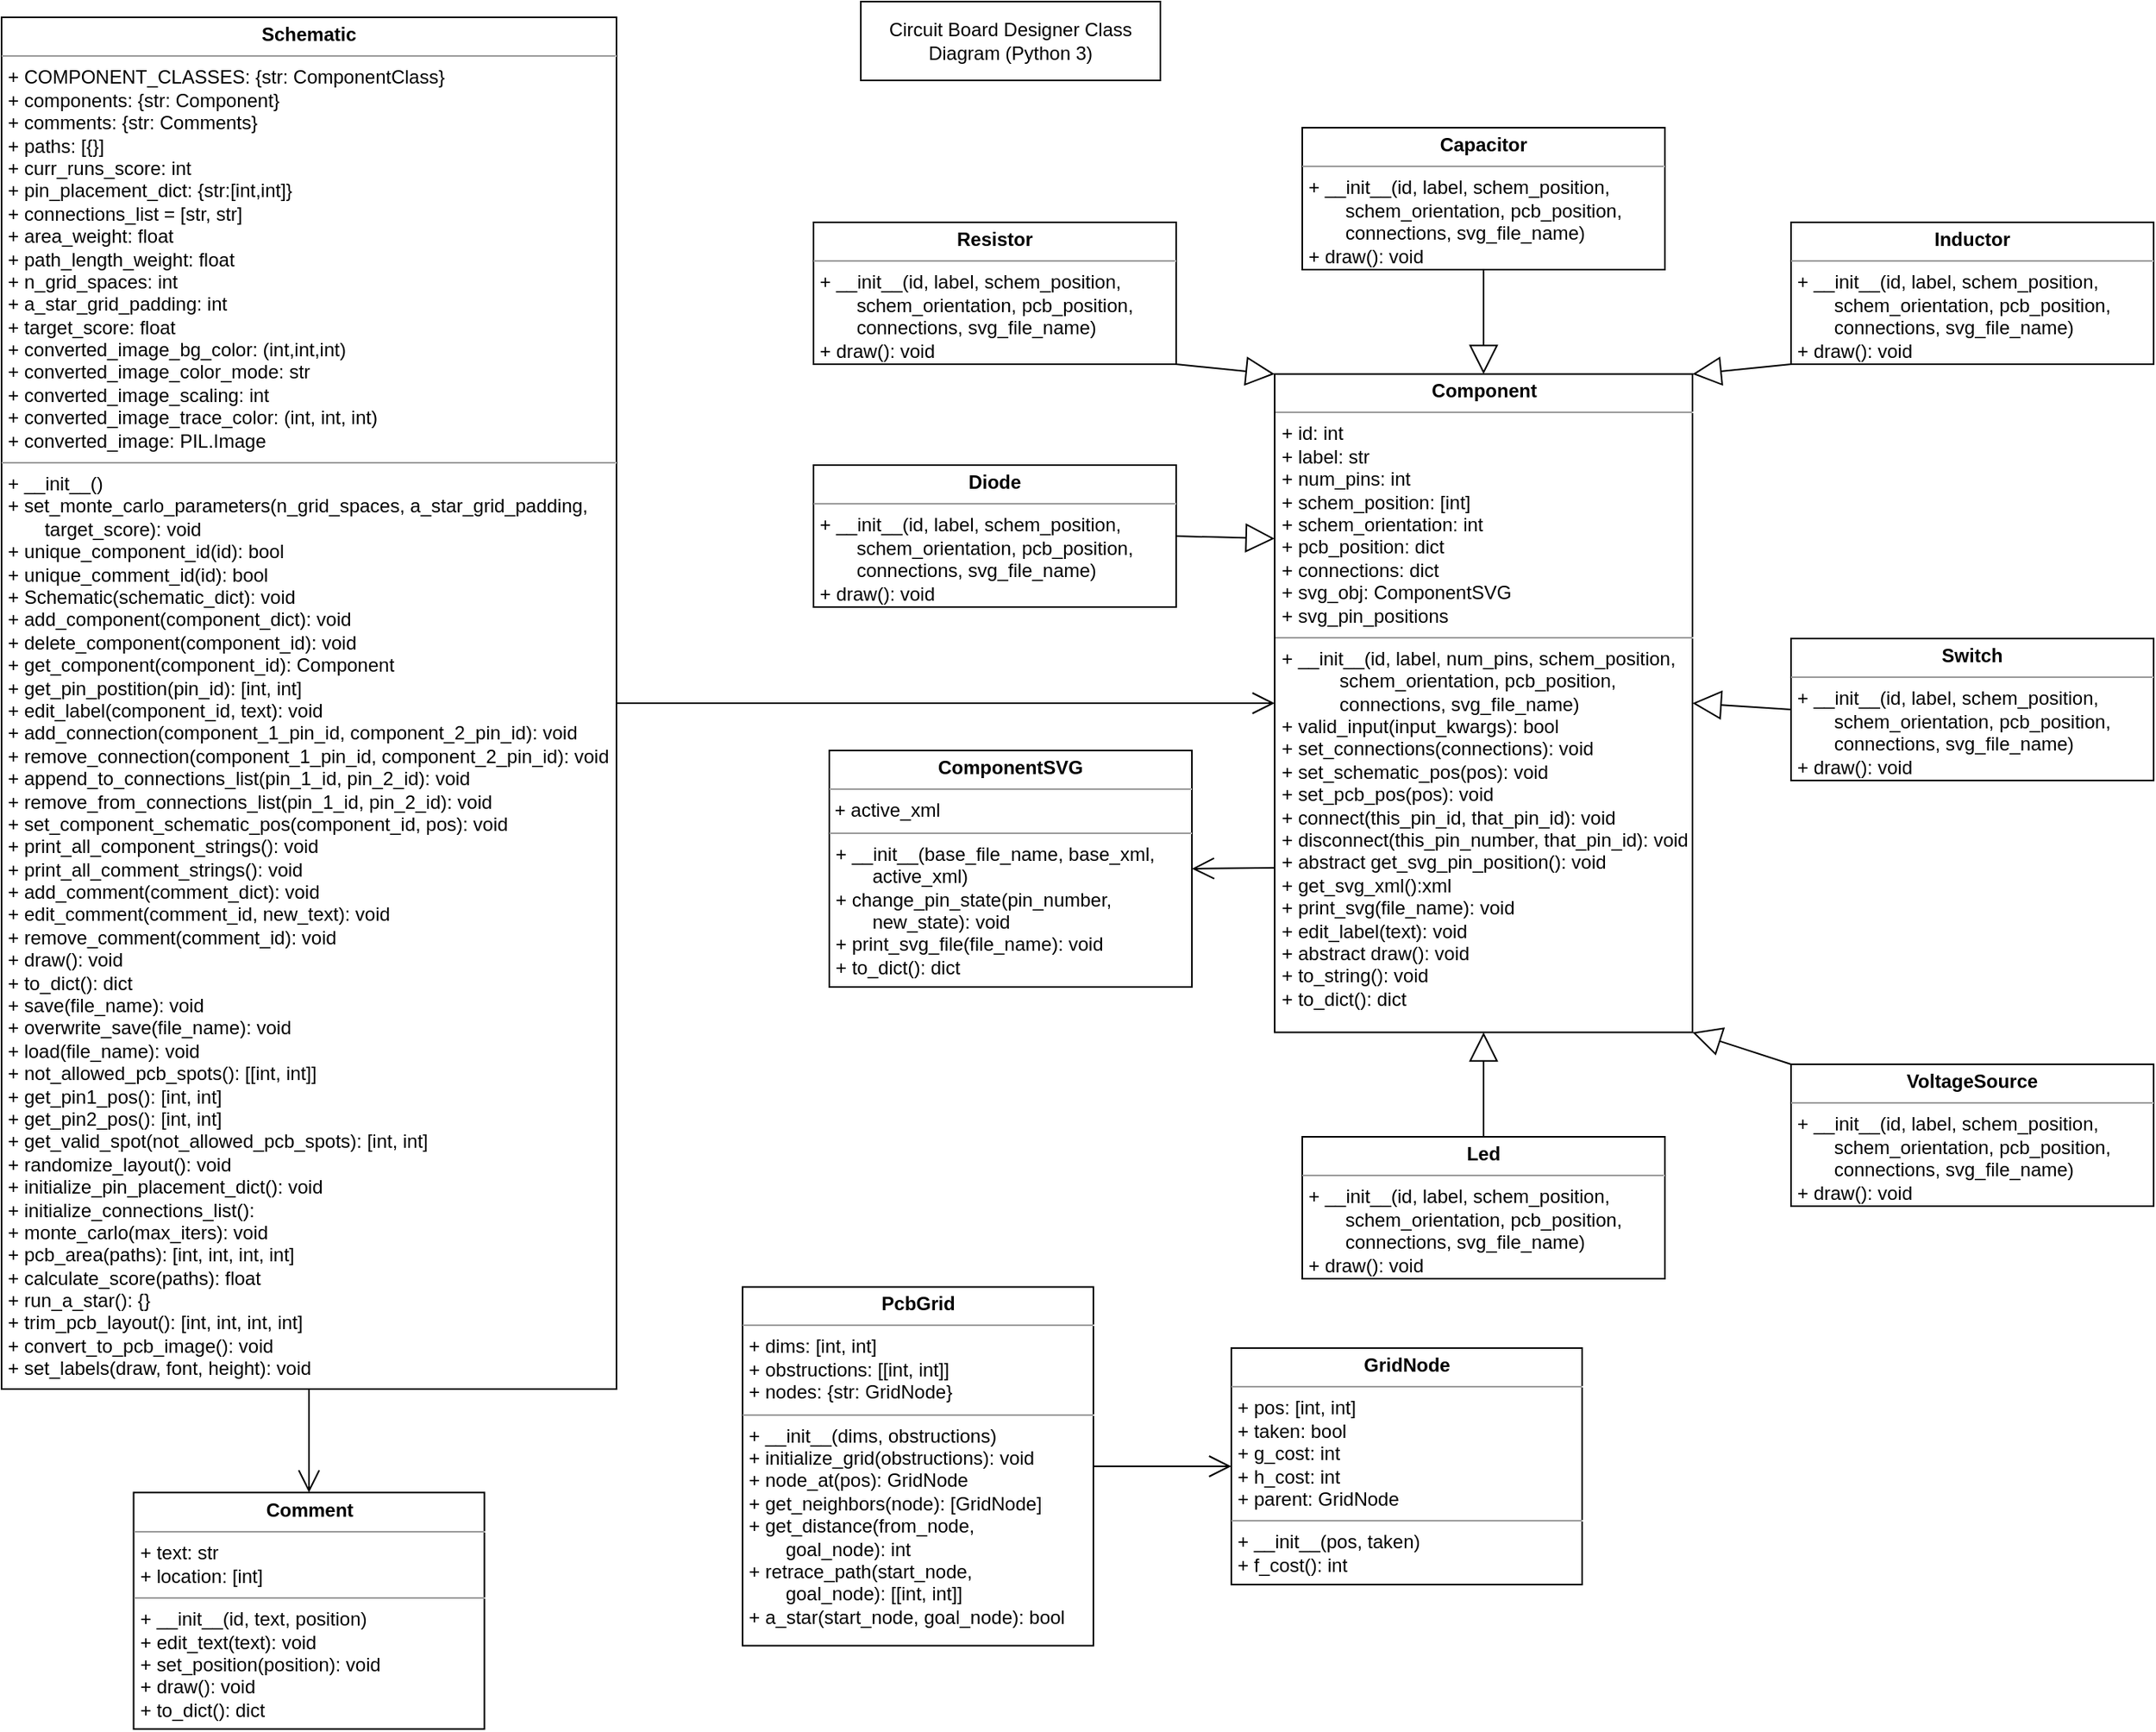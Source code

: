 <mxfile version="14.6.0" type="github">
  <diagram id="xsWnLA2NbZK4KlJk-8-H" name="Page-1">
    <mxGraphModel dx="223" dy="1485" grid="1" gridSize="10" guides="1" tooltips="1" connect="1" arrows="1" fold="1" page="0" pageScale="1" pageWidth="850" pageHeight="1100" background="none" math="0" shadow="0">
      <root>
        <mxCell id="0" />
        <mxCell id="1" parent="0" />
        <mxCell id="S9mcAk_hW2MHrrXe7dgP-1" value="&lt;p style=&quot;margin: 0px ; margin-top: 4px ; text-align: center&quot;&gt;&lt;b&gt;Schematic&lt;/b&gt;&lt;/p&gt;&lt;hr size=&quot;1&quot;&gt;&lt;p style=&quot;margin: 0px ; margin-left: 4px&quot;&gt;+ COMPONENT_CLASSES: {str: ComponentClass}&lt;br&gt;&lt;/p&gt;&lt;p style=&quot;margin: 0px ; margin-left: 4px&quot;&gt;+ components: {str: Component}&lt;br&gt;&lt;/p&gt;&lt;p style=&quot;margin: 0px ; margin-left: 4px&quot;&gt;+ comments: {str: Comments}&lt;br&gt;&lt;/p&gt;&lt;p style=&quot;margin: 0px ; margin-left: 4px&quot;&gt;+ paths: [{}]&lt;br&gt;&lt;/p&gt;&lt;p style=&quot;margin: 0px ; margin-left: 4px&quot;&gt;+ curr_runs_score: int&lt;br&gt;&lt;/p&gt;&lt;p style=&quot;margin: 0px ; margin-left: 4px&quot;&gt;+ pin_placement_dict: {str:[int,int]}&lt;/p&gt;&lt;p style=&quot;margin: 0px ; margin-left: 4px&quot;&gt;+ connections_list = [str, str]&lt;/p&gt;&lt;p style=&quot;margin: 0px ; margin-left: 4px&quot;&gt;+ area_weight: float&lt;/p&gt;&lt;p style=&quot;margin: 0px ; margin-left: 4px&quot;&gt;+ path_length_weight: float&lt;/p&gt;&lt;p style=&quot;margin: 0px ; margin-left: 4px&quot;&gt;+ n_grid_spaces: int&lt;/p&gt;&lt;p style=&quot;margin: 0px ; margin-left: 4px&quot;&gt;+ a_star_grid_padding: int&lt;br&gt;&lt;/p&gt;&lt;p style=&quot;margin: 0px ; margin-left: 4px&quot;&gt;+ target_score: float&lt;/p&gt;&lt;p style=&quot;margin: 0px ; margin-left: 4px&quot;&gt;+ converted_image_bg_color: (int,int,int)&lt;/p&gt;&lt;p style=&quot;margin: 0px ; margin-left: 4px&quot;&gt;+ converted_image_color_mode: str&lt;br&gt;&lt;/p&gt;&lt;p style=&quot;margin: 0px ; margin-left: 4px&quot;&gt;+ converted_image_scaling: int&lt;br&gt;&lt;/p&gt;&lt;p style=&quot;margin: 0px ; margin-left: 4px&quot;&gt;+ converted_image_trace_color: (int, int, int)&lt;/p&gt;&lt;p style=&quot;margin: 0px ; margin-left: 4px&quot;&gt;+ converted_image: PIL.Image&lt;br&gt;&lt;/p&gt;&lt;hr size=&quot;1&quot;&gt;&lt;p style=&quot;margin: 0px ; margin-left: 4px&quot;&gt;+ __init__()&lt;/p&gt;&lt;p style=&quot;margin: 0px ; margin-left: 4px&quot;&gt;+ set_monte_carlo_parameters(n_grid_spaces, a_star_grid_padding,&lt;/p&gt;&lt;p style=&quot;margin: 0px ; margin-left: 4px&quot;&gt;&amp;nbsp;&amp;nbsp;&amp;nbsp;&amp;nbsp;&amp;nbsp;&amp;nbsp; target_score): void&lt;/p&gt;&lt;p style=&quot;margin: 0px ; margin-left: 4px&quot;&gt;+ unique_component_id(id): bool&lt;/p&gt;&lt;p style=&quot;margin: 0px ; margin-left: 4px&quot;&gt;+ unique_comment_id(id): bool&lt;/p&gt;&lt;p style=&quot;margin: 0px ; margin-left: 4px&quot;&gt;+ Schematic(schematic_dict): void&lt;/p&gt;&lt;p style=&quot;margin: 0px ; margin-left: 4px&quot;&gt;+ add_component(component_dict): void&lt;/p&gt;&lt;p style=&quot;margin: 0px ; margin-left: 4px&quot;&gt;+ delete_component(component_id): void&lt;/p&gt;&lt;p style=&quot;margin: 0px ; margin-left: 4px&quot;&gt;+ get_component(component_id): Component&lt;br&gt;&lt;/p&gt;&lt;p style=&quot;margin: 0px ; margin-left: 4px&quot;&gt;+ get_pin_postition(pin_id): [int, int]&lt;br&gt;&lt;/p&gt;&lt;p style=&quot;margin: 0px ; margin-left: 4px&quot;&gt;+ edit_label(component_id, text): void&lt;/p&gt;&lt;p style=&quot;margin: 0px ; margin-left: 4px&quot;&gt;+ add_connection(component_1_pin_id, component_2_pin_id): void&lt;/p&gt;&lt;p style=&quot;margin: 0px ; margin-left: 4px&quot;&gt;+ remove_connection(component_1_pin_id, component_2_pin_id): void&lt;/p&gt;&lt;p style=&quot;margin: 0px ; margin-left: 4px&quot;&gt;+ append_to_connections_list(pin_1_id, pin_2_id): void&lt;/p&gt;&lt;p style=&quot;margin: 0px ; margin-left: 4px&quot;&gt;+ remove_from_connections_list(pin_1_id, pin_2_id): void&lt;/p&gt;&lt;p style=&quot;margin: 0px ; margin-left: 4px&quot;&gt;+ set_component_schematic_pos(component_id, pos): void&lt;/p&gt;&lt;p style=&quot;margin: 0px ; margin-left: 4px&quot;&gt;+ print_all_component_strings(): void&lt;/p&gt;&lt;p style=&quot;margin: 0px ; margin-left: 4px&quot;&gt;+ print_all_comment_strings(): void&lt;/p&gt;&lt;p style=&quot;margin: 0px ; margin-left: 4px&quot;&gt;+ add_comment(comment_dict): void&lt;/p&gt;&lt;p style=&quot;margin: 0px ; margin-left: 4px&quot;&gt;+ edit_comment(comment_id, new_text): void&lt;br&gt;&lt;/p&gt;&lt;p style=&quot;margin: 0px ; margin-left: 4px&quot;&gt;+ remove_comment(comment_id): void&lt;/p&gt;&lt;p style=&quot;margin: 0px ; margin-left: 4px&quot;&gt;+ draw(): void&lt;/p&gt;&lt;p style=&quot;margin: 0px ; margin-left: 4px&quot;&gt;+ to_dict(): dict&lt;br&gt;&lt;/p&gt;&lt;p style=&quot;margin: 0px ; margin-left: 4px&quot;&gt;+ save(file_name): void&lt;/p&gt;&lt;p style=&quot;margin: 0px ; margin-left: 4px&quot;&gt;+ overwrite_save(file_name): void&lt;/p&gt;&lt;p style=&quot;margin: 0px ; margin-left: 4px&quot;&gt;+ load(file_name): void&lt;/p&gt;&lt;p style=&quot;margin: 0px ; margin-left: 4px&quot;&gt;+ not_allowed_pcb_spots(): [[int, int]]&lt;/p&gt;&lt;p style=&quot;margin: 0px ; margin-left: 4px&quot;&gt;+ get_pin1_pos(): [int, int]&lt;/p&gt;&lt;p style=&quot;margin: 0px ; margin-left: 4px&quot;&gt;+ get_pin2_pos(): [int, int]&lt;/p&gt;&lt;p style=&quot;margin: 0px ; margin-left: 4px&quot;&gt;+ get_valid_spot(not_allowed_pcb_spots): [int, int]&lt;br&gt;&lt;/p&gt;&lt;p style=&quot;margin: 0px ; margin-left: 4px&quot;&gt;+ randomize_layout(): void&lt;/p&gt;&lt;p style=&quot;margin: 0px ; margin-left: 4px&quot;&gt;+ initialize_pin_placement_dict(): void&lt;/p&gt;&lt;p style=&quot;margin: 0px ; margin-left: 4px&quot;&gt;+ initialize_connections_list():&lt;br&gt;&lt;/p&gt;&lt;p style=&quot;margin: 0px ; margin-left: 4px&quot;&gt;+ monte_carlo(max_iters): void&lt;/p&gt;&lt;p style=&quot;margin: 0px ; margin-left: 4px&quot;&gt;+ pcb_area(paths): [int, int, int, int]&lt;/p&gt;&lt;p style=&quot;margin: 0px ; margin-left: 4px&quot;&gt;+ calculate_score(paths): float&lt;/p&gt;&lt;p style=&quot;margin: 0px ; margin-left: 4px&quot;&gt;+ run_a_star(): {}&lt;/p&gt;&lt;p style=&quot;margin: 0px ; margin-left: 4px&quot;&gt;+ trim_pcb_layout(): [int, int, int, int]&lt;/p&gt;&lt;p style=&quot;margin: 0px ; margin-left: 4px&quot;&gt;+ convert_to_pcb_image(): void&lt;/p&gt;&lt;p style=&quot;margin: 0px ; margin-left: 4px&quot;&gt;+ set_labels(draw, font, height): void&lt;br&gt;&lt;/p&gt;&lt;p style=&quot;margin: 0px ; margin-left: 4px&quot;&gt;&lt;br&gt;&lt;/p&gt;" style="verticalAlign=top;align=left;overflow=fill;fontSize=12;fontFamily=Helvetica;html=1;" parent="1" vertex="1">
          <mxGeometry x="2210" y="-24" width="390" height="870" as="geometry" />
        </mxCell>
        <mxCell id="S9mcAk_hW2MHrrXe7dgP-2" value="&lt;p style=&quot;margin: 0px ; margin-top: 4px ; text-align: center&quot;&gt;&lt;b&gt;Component&lt;/b&gt;&lt;/p&gt;&lt;hr size=&quot;1&quot;&gt;&lt;p style=&quot;margin: 0px ; margin-left: 4px&quot;&gt;+ id: int&lt;/p&gt;&lt;p style=&quot;margin: 0px ; margin-left: 4px&quot;&gt;+ label: str&lt;/p&gt;&lt;p style=&quot;margin: 0px ; margin-left: 4px&quot;&gt;+ num_pins: int&lt;/p&gt;&lt;p style=&quot;margin: 0px ; margin-left: 4px&quot;&gt;+ schem_position: [int]&lt;/p&gt;&lt;p style=&quot;margin: 0px ; margin-left: 4px&quot;&gt;+ schem_orientation: int&lt;/p&gt;&lt;p style=&quot;margin: 0px ; margin-left: 4px&quot;&gt;+ pcb_position: dict&lt;br&gt;&lt;/p&gt;&lt;p style=&quot;margin: 0px ; margin-left: 4px&quot;&gt;+ connections: dict&lt;/p&gt;&lt;p style=&quot;margin: 0px ; margin-left: 4px&quot;&gt;+ svg_obj: ComponentSVG&lt;br&gt;&lt;/p&gt;&lt;p style=&quot;margin: 0px ; margin-left: 4px&quot;&gt;+ svg_pin_positions&lt;br&gt;&lt;/p&gt;&lt;hr size=&quot;1&quot;&gt;&lt;p style=&quot;margin: 0px ; margin-left: 4px&quot;&gt;+ __init__(id, label, num_pins, schem_position,&lt;/p&gt;&lt;p style=&quot;margin: 0px ; margin-left: 4px&quot;&gt;&amp;nbsp;&amp;nbsp;&amp;nbsp;&amp;nbsp;&amp;nbsp;&amp;nbsp;&amp;nbsp;&amp;nbsp;&amp;nbsp;&amp;nbsp; schem_orientation, pcb_position,&lt;/p&gt;&lt;p style=&quot;margin: 0px ; margin-left: 4px&quot;&gt;&amp;nbsp;&amp;nbsp;&amp;nbsp;&amp;nbsp;&amp;nbsp;&amp;nbsp;&amp;nbsp;&amp;nbsp;&amp;nbsp;&amp;nbsp; connections, svg_file_name)&lt;/p&gt;&lt;p style=&quot;margin: 0px ; margin-left: 4px&quot;&gt;+ valid_input(input_kwargs): bool&lt;/p&gt;&lt;p style=&quot;margin: 0px ; margin-left: 4px&quot;&gt;+ set_connections(connections): void&lt;/p&gt;&lt;p style=&quot;margin: 0px ; margin-left: 4px&quot;&gt;+ set_schematic_pos(pos): void&lt;/p&gt;&lt;p style=&quot;margin: 0px ; margin-left: 4px&quot;&gt;+ set_pcb_pos(pos): void&lt;br&gt;&lt;/p&gt;&lt;p style=&quot;margin: 0px ; margin-left: 4px&quot;&gt;+ connect(this_pin_id, that_pin_id): void&lt;/p&gt;&lt;p style=&quot;margin: 0px ; margin-left: 4px&quot;&gt;+ disconnect(this_pin_number, that_pin_id): void&lt;/p&gt;&lt;p style=&quot;margin: 0px ; margin-left: 4px&quot;&gt;+ abstract get_svg_pin_position(): void&lt;/p&gt;&lt;p style=&quot;margin: 0px ; margin-left: 4px&quot;&gt;+ get_svg_xml():xml&lt;/p&gt;&lt;p style=&quot;margin: 0px ; margin-left: 4px&quot;&gt;+ print_svg(file_name): void&lt;br&gt;&lt;/p&gt;&lt;p style=&quot;margin: 0px ; margin-left: 4px&quot;&gt;+ edit_label(text): void&lt;/p&gt;&lt;p style=&quot;margin: 0px ; margin-left: 4px&quot;&gt;+ abstract draw(): void&lt;/p&gt;&lt;p style=&quot;margin: 0px ; margin-left: 4px&quot;&gt;+ to_string(): void&lt;br&gt;&lt;/p&gt;&lt;p style=&quot;margin: 0px ; margin-left: 4px&quot;&gt;+ to_dict(): dict&lt;br&gt;&lt;/p&gt;" style="verticalAlign=top;align=left;overflow=fill;fontSize=12;fontFamily=Helvetica;html=1;" parent="1" vertex="1">
          <mxGeometry x="3017.5" y="202.25" width="265" height="417.5" as="geometry" />
        </mxCell>
        <mxCell id="S9mcAk_hW2MHrrXe7dgP-3" value="&lt;p style=&quot;margin: 0px ; margin-top: 4px ; text-align: center&quot;&gt;&lt;b&gt;Comment&lt;/b&gt;&lt;/p&gt;&lt;hr size=&quot;1&quot;&gt;&lt;p style=&quot;margin: 0px ; margin-left: 4px&quot;&gt;+ text: str&lt;/p&gt;&lt;p style=&quot;margin: 0px ; margin-left: 4px&quot;&gt;+ location: [int]&lt;/p&gt;&lt;hr size=&quot;1&quot;&gt;&lt;p style=&quot;margin: 0px ; margin-left: 4px&quot;&gt;+ __init__(id, text, position)&lt;br&gt;&lt;/p&gt;&lt;p style=&quot;margin: 0px ; margin-left: 4px&quot;&gt;+ edit_text(text): void&lt;/p&gt;&lt;p style=&quot;margin: 0px ; margin-left: 4px&quot;&gt;+ set_position(position): void&lt;/p&gt;&lt;p style=&quot;margin: 0px ; margin-left: 4px&quot;&gt;+ draw(): void&lt;/p&gt;&lt;p style=&quot;margin: 0px ; margin-left: 4px&quot;&gt;+ to_dict(): dict&lt;/p&gt;" style="verticalAlign=top;align=left;overflow=fill;fontSize=12;fontFamily=Helvetica;html=1;" parent="1" vertex="1">
          <mxGeometry x="2293.75" y="911.63" width="222.5" height="150" as="geometry" />
        </mxCell>
        <mxCell id="S9mcAk_hW2MHrrXe7dgP-14" style="edgeStyle=orthogonalEdgeStyle;rounded=0;orthogonalLoop=1;jettySize=auto;html=1;exitX=0.5;exitY=1;exitDx=0;exitDy=0;" parent="1" edge="1">
          <mxGeometry relative="1" as="geometry">
            <mxPoint x="2875" y="770.0" as="sourcePoint" />
            <mxPoint x="2875" y="770.0" as="targetPoint" />
          </mxGeometry>
        </mxCell>
        <mxCell id="S9mcAk_hW2MHrrXe7dgP-15" value="" style="endArrow=block;endSize=16;endFill=0;html=1;exitX=0.5;exitY=1;exitDx=0;exitDy=0;" parent="1" source="I2P0sZTxLfbZtq73Sx4J-11" target="S9mcAk_hW2MHrrXe7dgP-2" edge="1">
          <mxGeometry width="160" relative="1" as="geometry">
            <mxPoint x="3150" y="206" as="sourcePoint" />
            <mxPoint x="3500" y="296" as="targetPoint" />
          </mxGeometry>
        </mxCell>
        <mxCell id="S9mcAk_hW2MHrrXe7dgP-16" value="" style="endArrow=block;endSize=16;endFill=0;html=1;exitX=0;exitY=1;exitDx=0;exitDy=0;entryX=1;entryY=0;entryDx=0;entryDy=0;" parent="1" source="I2P0sZTxLfbZtq73Sx4J-10" target="S9mcAk_hW2MHrrXe7dgP-2" edge="1">
          <mxGeometry width="160" relative="1" as="geometry">
            <mxPoint x="3240" y="226" as="sourcePoint" />
            <mxPoint x="3400" y="226" as="targetPoint" />
          </mxGeometry>
        </mxCell>
        <mxCell id="S9mcAk_hW2MHrrXe7dgP-17" value="" style="endArrow=block;endSize=16;endFill=0;html=1;exitX=0;exitY=0.5;exitDx=0;exitDy=0;entryX=1;entryY=0.5;entryDx=0;entryDy=0;" parent="1" source="I2P0sZTxLfbZtq73Sx4J-9" target="S9mcAk_hW2MHrrXe7dgP-2" edge="1">
          <mxGeometry width="160" relative="1" as="geometry">
            <mxPoint x="3340" y="296" as="sourcePoint" />
            <mxPoint x="3500" y="296" as="targetPoint" />
          </mxGeometry>
        </mxCell>
        <mxCell id="S9mcAk_hW2MHrrXe7dgP-19" value="" style="endArrow=block;endSize=16;endFill=0;html=1;exitX=0;exitY=0;exitDx=0;exitDy=0;entryX=1;entryY=1;entryDx=0;entryDy=0;" parent="1" source="I2P0sZTxLfbZtq73Sx4J-7" target="S9mcAk_hW2MHrrXe7dgP-2" edge="1">
          <mxGeometry width="160" relative="1" as="geometry">
            <mxPoint x="3390" y="586" as="sourcePoint" />
            <mxPoint x="3500" y="296" as="targetPoint" />
          </mxGeometry>
        </mxCell>
        <mxCell id="S9mcAk_hW2MHrrXe7dgP-20" value="" style="endArrow=block;endSize=16;endFill=0;html=1;exitX=0.5;exitY=0;exitDx=0;exitDy=0;entryX=0.5;entryY=1;entryDx=0;entryDy=0;" parent="1" source="I2P0sZTxLfbZtq73Sx4J-6" target="S9mcAk_hW2MHrrXe7dgP-2" edge="1">
          <mxGeometry width="160" relative="1" as="geometry">
            <mxPoint x="3150" y="586" as="sourcePoint" />
            <mxPoint x="3500" y="456" as="targetPoint" />
          </mxGeometry>
        </mxCell>
        <mxCell id="S9mcAk_hW2MHrrXe7dgP-21" value="" style="endArrow=block;endSize=16;endFill=0;html=1;entryX=0;entryY=0.25;entryDx=0;entryDy=0;exitX=1;exitY=0.5;exitDx=0;exitDy=0;" parent="1" source="I2P0sZTxLfbZtq73Sx4J-5" target="S9mcAk_hW2MHrrXe7dgP-2" edge="1">
          <mxGeometry width="160" relative="1" as="geometry">
            <mxPoint x="2910" y="586" as="sourcePoint" />
            <mxPoint x="3460" y="456" as="targetPoint" />
          </mxGeometry>
        </mxCell>
        <mxCell id="S9mcAk_hW2MHrrXe7dgP-24" value="" style="endArrow=block;endSize=16;endFill=0;html=1;exitX=1;exitY=1;exitDx=0;exitDy=0;entryX=0;entryY=0;entryDx=0;entryDy=0;" parent="1" source="I2P0sZTxLfbZtq73Sx4J-2" target="S9mcAk_hW2MHrrXe7dgP-2" edge="1">
          <mxGeometry width="160" relative="1" as="geometry">
            <mxPoint x="2965" y="236.0" as="sourcePoint" />
            <mxPoint x="3460" y="366" as="targetPoint" />
          </mxGeometry>
        </mxCell>
        <mxCell id="S9mcAk_hW2MHrrXe7dgP-25" value="" style="endArrow=open;endFill=1;endSize=12;html=1;exitX=0.5;exitY=1;exitDx=0;exitDy=0;" parent="1" source="S9mcAk_hW2MHrrXe7dgP-1" target="S9mcAk_hW2MHrrXe7dgP-3" edge="1">
          <mxGeometry width="160" relative="1" as="geometry">
            <mxPoint x="2600" y="263.5" as="sourcePoint" />
            <mxPoint x="2760" y="263.5" as="targetPoint" />
          </mxGeometry>
        </mxCell>
        <mxCell id="S9mcAk_hW2MHrrXe7dgP-26" value="" style="endArrow=open;endFill=1;endSize=12;html=1;exitX=1;exitY=0.5;exitDx=0;exitDy=0;entryX=0;entryY=0.5;entryDx=0;entryDy=0;" parent="1" source="S9mcAk_hW2MHrrXe7dgP-1" target="S9mcAk_hW2MHrrXe7dgP-2" edge="1">
          <mxGeometry width="160" relative="1" as="geometry">
            <mxPoint x="2895" y="366" as="sourcePoint" />
            <mxPoint x="2745" y="466" as="targetPoint" />
          </mxGeometry>
        </mxCell>
        <mxCell id="S9mcAk_hW2MHrrXe7dgP-27" value="Circuit Board Designer Class Diagram (Python 3)" style="rounded=0;whiteSpace=wrap;html=1;" parent="1" vertex="1">
          <mxGeometry x="2755" y="-34" width="190" height="50" as="geometry" />
        </mxCell>
        <mxCell id="I2P0sZTxLfbZtq73Sx4J-2" value="&lt;p style=&quot;margin: 0px ; margin-top: 4px ; text-align: center&quot;&gt;&lt;b&gt;Resistor&lt;/b&gt;&lt;/p&gt;&lt;hr size=&quot;1&quot;&gt;&lt;p style=&quot;margin: 0px ; margin-left: 4px&quot;&gt;+ __init__(id, label, schem_position,&lt;/p&gt;&lt;p style=&quot;margin: 0px ; margin-left: 4px&quot;&gt;&amp;nbsp;&amp;nbsp;&amp;nbsp;&amp;nbsp;&amp;nbsp;&amp;nbsp; schem_orientation, pcb_position,&lt;/p&gt;&lt;p style=&quot;margin: 0px ; margin-left: 4px&quot;&gt;&amp;nbsp;&amp;nbsp;&amp;nbsp;&amp;nbsp;&amp;nbsp;&amp;nbsp; connections, svg_file_name)&lt;br&gt;&lt;/p&gt;&lt;p style=&quot;margin: 0px ; margin-left: 4px&quot;&gt;+ draw(): void&lt;/p&gt;" style="verticalAlign=top;align=left;overflow=fill;fontSize=12;fontFamily=Helvetica;html=1;" parent="1" vertex="1">
          <mxGeometry x="2725" y="106" width="230" height="90" as="geometry" />
        </mxCell>
        <mxCell id="I2P0sZTxLfbZtq73Sx4J-5" value="&lt;p style=&quot;margin: 0px ; margin-top: 4px ; text-align: center&quot;&gt;&lt;b&gt;Diode&lt;/b&gt;&lt;/p&gt;&lt;hr size=&quot;1&quot;&gt;&lt;p style=&quot;margin: 0px ; margin-left: 4px&quot;&gt;+ __init__(id, label, schem_position,&lt;/p&gt;&lt;p style=&quot;margin: 0px ; margin-left: 4px&quot;&gt;&amp;nbsp;&amp;nbsp;&amp;nbsp;&amp;nbsp;&amp;nbsp;&amp;nbsp; schem_orientation, pcb_position,&lt;/p&gt;&lt;p style=&quot;margin: 0px ; margin-left: 4px&quot;&gt;&amp;nbsp;&amp;nbsp;&amp;nbsp;&amp;nbsp;&amp;nbsp;&amp;nbsp; connections, svg_file_name)&lt;br&gt;&lt;/p&gt;&lt;p style=&quot;margin: 0px ; margin-left: 4px&quot;&gt;+ draw(): void&lt;/p&gt;" style="verticalAlign=top;align=left;overflow=fill;fontSize=12;fontFamily=Helvetica;html=1;" parent="1" vertex="1">
          <mxGeometry x="2725" y="260" width="230" height="90" as="geometry" />
        </mxCell>
        <mxCell id="I2P0sZTxLfbZtq73Sx4J-6" value="&lt;p style=&quot;margin: 0px ; margin-top: 4px ; text-align: center&quot;&gt;&lt;b&gt;Led&lt;/b&gt;&lt;/p&gt;&lt;hr size=&quot;1&quot;&gt;&lt;p style=&quot;margin: 0px ; margin-left: 4px&quot;&gt;+ __init__(id, label, schem_position,&lt;/p&gt;&lt;p style=&quot;margin: 0px ; margin-left: 4px&quot;&gt;&amp;nbsp;&amp;nbsp;&amp;nbsp;&amp;nbsp;&amp;nbsp;&amp;nbsp; schem_orientation, pcb_position,&lt;/p&gt;&lt;p style=&quot;margin: 0px ; margin-left: 4px&quot;&gt;&amp;nbsp;&amp;nbsp;&amp;nbsp;&amp;nbsp;&amp;nbsp;&amp;nbsp; connections, svg_file_name)&lt;br&gt;&lt;/p&gt;&lt;p style=&quot;margin: 0px ; margin-left: 4px&quot;&gt;+ draw(): void&lt;/p&gt;" style="verticalAlign=top;align=left;overflow=fill;fontSize=12;fontFamily=Helvetica;html=1;" parent="1" vertex="1">
          <mxGeometry x="3035" y="686" width="230" height="90" as="geometry" />
        </mxCell>
        <mxCell id="I2P0sZTxLfbZtq73Sx4J-7" value="&lt;p style=&quot;margin: 0px ; margin-top: 4px ; text-align: center&quot;&gt;&lt;b&gt;VoltageSource&lt;/b&gt;&lt;/p&gt;&lt;hr size=&quot;1&quot;&gt;&lt;p style=&quot;margin: 0px ; margin-left: 4px&quot;&gt;+ __init__(id, label, schem_position,&lt;/p&gt;&lt;p style=&quot;margin: 0px ; margin-left: 4px&quot;&gt;&amp;nbsp;&amp;nbsp;&amp;nbsp;&amp;nbsp;&amp;nbsp;&amp;nbsp; schem_orientation, pcb_position,&lt;/p&gt;&lt;p style=&quot;margin: 0px ; margin-left: 4px&quot;&gt;&amp;nbsp;&amp;nbsp;&amp;nbsp;&amp;nbsp;&amp;nbsp;&amp;nbsp; connections, svg_file_name)&lt;br&gt;&lt;/p&gt;&lt;p style=&quot;margin: 0px ; margin-left: 4px&quot;&gt;+ draw(): void&lt;/p&gt;" style="verticalAlign=top;align=left;overflow=fill;fontSize=12;fontFamily=Helvetica;html=1;" parent="1" vertex="1">
          <mxGeometry x="3345" y="640" width="230" height="90" as="geometry" />
        </mxCell>
        <mxCell id="I2P0sZTxLfbZtq73Sx4J-9" value="&lt;p style=&quot;margin: 0px ; margin-top: 4px ; text-align: center&quot;&gt;&lt;b&gt;Switch&lt;/b&gt;&lt;br&gt;&lt;/p&gt;&lt;hr size=&quot;1&quot;&gt;&lt;p style=&quot;margin: 0px ; margin-left: 4px&quot;&gt;+ __init__(id, label, schem_position,&lt;/p&gt;&lt;p style=&quot;margin: 0px ; margin-left: 4px&quot;&gt;&amp;nbsp;&amp;nbsp;&amp;nbsp;&amp;nbsp;&amp;nbsp;&amp;nbsp; schem_orientation, pcb_position,&lt;/p&gt;&lt;p style=&quot;margin: 0px ; margin-left: 4px&quot;&gt;&amp;nbsp;&amp;nbsp;&amp;nbsp;&amp;nbsp;&amp;nbsp;&amp;nbsp; connections, svg_file_name)&lt;br&gt;&lt;/p&gt;&lt;p style=&quot;margin: 0px ; margin-left: 4px&quot;&gt;+ draw(): void&lt;/p&gt;" style="verticalAlign=top;align=left;overflow=fill;fontSize=12;fontFamily=Helvetica;html=1;" parent="1" vertex="1">
          <mxGeometry x="3345" y="370" width="230" height="90" as="geometry" />
        </mxCell>
        <mxCell id="I2P0sZTxLfbZtq73Sx4J-10" value="&lt;p style=&quot;margin: 0px ; margin-top: 4px ; text-align: center&quot;&gt;&lt;b&gt;Inductor&lt;/b&gt;&lt;br&gt;&lt;/p&gt;&lt;hr size=&quot;1&quot;&gt;&lt;p style=&quot;margin: 0px ; margin-left: 4px&quot;&gt;+ __init__(id, label, schem_position,&lt;/p&gt;&lt;p style=&quot;margin: 0px ; margin-left: 4px&quot;&gt;&amp;nbsp;&amp;nbsp;&amp;nbsp;&amp;nbsp;&amp;nbsp;&amp;nbsp; schem_orientation, pcb_position,&lt;/p&gt;&lt;p style=&quot;margin: 0px ; margin-left: 4px&quot;&gt;&amp;nbsp;&amp;nbsp;&amp;nbsp;&amp;nbsp;&amp;nbsp;&amp;nbsp; connections, svg_file_name)&lt;br&gt;&lt;/p&gt;&lt;p style=&quot;margin: 0px ; margin-left: 4px&quot;&gt;+ draw(): void&lt;/p&gt;" style="verticalAlign=top;align=left;overflow=fill;fontSize=12;fontFamily=Helvetica;html=1;" parent="1" vertex="1">
          <mxGeometry x="3345" y="106" width="230" height="90" as="geometry" />
        </mxCell>
        <mxCell id="I2P0sZTxLfbZtq73Sx4J-11" value="&lt;p style=&quot;margin: 0px ; margin-top: 4px ; text-align: center&quot;&gt;&lt;b&gt;Capacitor&lt;/b&gt;&lt;br&gt;&lt;/p&gt;&lt;hr size=&quot;1&quot;&gt;&lt;p style=&quot;margin: 0px ; margin-left: 4px&quot;&gt;+ __init__(id, label, schem_position,&lt;/p&gt;&lt;p style=&quot;margin: 0px ; margin-left: 4px&quot;&gt;&amp;nbsp;&amp;nbsp;&amp;nbsp;&amp;nbsp;&amp;nbsp;&amp;nbsp; schem_orientation, pcb_position,&lt;/p&gt;&lt;p style=&quot;margin: 0px ; margin-left: 4px&quot;&gt;&amp;nbsp;&amp;nbsp;&amp;nbsp;&amp;nbsp;&amp;nbsp;&amp;nbsp; connections, svg_file_name)&lt;br&gt;&lt;/p&gt;&lt;p style=&quot;margin: 0px ; margin-left: 4px&quot;&gt;+ draw(): void&lt;/p&gt;" style="verticalAlign=top;align=left;overflow=fill;fontSize=12;fontFamily=Helvetica;html=1;" parent="1" vertex="1">
          <mxGeometry x="3035" y="46" width="230" height="90" as="geometry" />
        </mxCell>
        <mxCell id="v44fnIPTFxZv7pxiDx0b-1" value="&lt;p style=&quot;margin: 0px ; margin-top: 4px ; text-align: center&quot;&gt;&lt;b&gt;ComponentSVG&lt;/b&gt;&lt;/p&gt;&lt;hr size=&quot;1&quot;&gt;&amp;nbsp;+ active_xml&lt;hr size=&quot;1&quot;&gt;&lt;p style=&quot;margin: 0px ; margin-left: 4px&quot;&gt;+ __init__(base_file_name, base_xml,&lt;/p&gt;&lt;p style=&quot;margin: 0px ; margin-left: 4px&quot;&gt;&amp;nbsp;&amp;nbsp;&amp;nbsp;&amp;nbsp;&amp;nbsp;&amp;nbsp; active_xml)&lt;/p&gt;&lt;p style=&quot;margin: 0px ; margin-left: 4px&quot;&gt;+ change_pin_state(pin_number,&lt;/p&gt;&lt;p style=&quot;margin: 0px ; margin-left: 4px&quot;&gt;&amp;nbsp;&amp;nbsp;&amp;nbsp;&amp;nbsp;&amp;nbsp;&amp;nbsp; new_state): void&lt;/p&gt;&lt;p style=&quot;margin: 0px ; margin-left: 4px&quot;&gt;+ print_svg_file(file_name): void&lt;br&gt;&lt;/p&gt;&lt;p style=&quot;margin: 0px ; margin-left: 4px&quot;&gt;+ to_dict(): dict&lt;br&gt;&lt;/p&gt;" style="verticalAlign=top;align=left;overflow=fill;fontSize=12;fontFamily=Helvetica;html=1;" vertex="1" parent="1">
          <mxGeometry x="2735" y="441" width="230" height="150" as="geometry" />
        </mxCell>
        <mxCell id="v44fnIPTFxZv7pxiDx0b-2" value="" style="endArrow=open;endFill=1;endSize=12;html=1;exitX=0;exitY=0.75;exitDx=0;exitDy=0;entryX=1;entryY=0.5;entryDx=0;entryDy=0;" edge="1" parent="1" source="S9mcAk_hW2MHrrXe7dgP-2" target="v44fnIPTFxZv7pxiDx0b-1">
          <mxGeometry width="160" relative="1" as="geometry">
            <mxPoint x="3805" y="606" as="sourcePoint" />
            <mxPoint x="4207.5" y="606" as="targetPoint" />
            <Array as="points" />
          </mxGeometry>
        </mxCell>
        <mxCell id="v44fnIPTFxZv7pxiDx0b-4" value="&lt;p style=&quot;margin: 0px ; margin-top: 4px ; text-align: center&quot;&gt;&lt;b&gt;PcbGrid&lt;/b&gt;&lt;br&gt;&lt;/p&gt;&lt;hr size=&quot;1&quot;&gt;&lt;p style=&quot;margin: 0px ; margin-left: 4px&quot;&gt;+ dims: [int, int]&lt;br&gt;&lt;/p&gt;&lt;p style=&quot;margin: 0px ; margin-left: 4px&quot;&gt;+ obstructions: [[int, int]]&lt;br&gt;&lt;/p&gt;&lt;p style=&quot;margin: 0px ; margin-left: 4px&quot;&gt;+ nodes: {str: GridNode}&lt;br&gt;&lt;/p&gt;&lt;hr size=&quot;1&quot;&gt;&lt;p style=&quot;margin: 0px ; margin-left: 4px&quot;&gt;+ __init__(dims, obstructions)&lt;br&gt;&lt;/p&gt;&lt;p style=&quot;margin: 0px ; margin-left: 4px&quot;&gt;+ initialize_grid(obstructions): void&lt;/p&gt;&lt;p style=&quot;margin: 0px ; margin-left: 4px&quot;&gt;+ node_at(pos): GridNode&lt;/p&gt;&lt;p style=&quot;margin: 0px ; margin-left: 4px&quot;&gt;+ get_neighbors(node): [GridNode]&lt;/p&gt;&lt;p style=&quot;margin: 0px ; margin-left: 4px&quot;&gt;+ get_distance(from_node,&lt;/p&gt;&lt;p style=&quot;margin: 0px ; margin-left: 4px&quot;&gt;&amp;nbsp;&amp;nbsp;&amp;nbsp;&amp;nbsp;&amp;nbsp;&amp;nbsp; goal_node): int&lt;/p&gt;&lt;p style=&quot;margin: 0px ; margin-left: 4px&quot;&gt;+ retrace_path(start_node,&lt;/p&gt;&lt;p style=&quot;margin: 0px ; margin-left: 4px&quot;&gt;&amp;nbsp;&amp;nbsp;&amp;nbsp;&amp;nbsp;&amp;nbsp;&amp;nbsp; goal_node): [[int, int]]&lt;/p&gt;&lt;p style=&quot;margin: 0px ; margin-left: 4px&quot;&gt;+ a_star(start_node, goal_node): bool&lt;br&gt;&lt;/p&gt;" style="verticalAlign=top;align=left;overflow=fill;fontSize=12;fontFamily=Helvetica;html=1;" vertex="1" parent="1">
          <mxGeometry x="2680" y="781.25" width="222.5" height="227.5" as="geometry" />
        </mxCell>
        <mxCell id="v44fnIPTFxZv7pxiDx0b-5" value="&lt;p style=&quot;margin: 0px ; margin-top: 4px ; text-align: center&quot;&gt;&lt;b&gt;GridNode&lt;/b&gt;&lt;br&gt;&lt;/p&gt;&lt;hr size=&quot;1&quot;&gt;&lt;p style=&quot;margin: 0px ; margin-left: 4px&quot;&gt;+ pos: [int, int]&lt;br&gt;&lt;/p&gt;&lt;p style=&quot;margin: 0px ; margin-left: 4px&quot;&gt;+ taken: bool&lt;/p&gt;&lt;p style=&quot;margin: 0px ; margin-left: 4px&quot;&gt;+ g_cost: int&lt;br&gt;+ h_cost: int&lt;/p&gt;&lt;p style=&quot;margin: 0px ; margin-left: 4px&quot;&gt;+ parent: GridNode&lt;br&gt;&lt;/p&gt;&lt;hr size=&quot;1&quot;&gt;&lt;p style=&quot;margin: 0px ; margin-left: 4px&quot;&gt;+ __init__(pos, taken)&lt;br&gt;&lt;/p&gt;&lt;p style=&quot;margin: 0px ; margin-left: 4px&quot;&gt;+ f_cost(): int&lt;br&gt;&lt;/p&gt;" style="verticalAlign=top;align=left;overflow=fill;fontSize=12;fontFamily=Helvetica;html=1;" vertex="1" parent="1">
          <mxGeometry x="2990" y="820.0" width="222.5" height="150" as="geometry" />
        </mxCell>
        <mxCell id="v44fnIPTFxZv7pxiDx0b-8" value="" style="endArrow=open;endFill=1;endSize=12;html=1;entryX=0;entryY=0.5;entryDx=0;entryDy=0;exitX=1;exitY=0.5;exitDx=0;exitDy=0;" edge="1" parent="1" source="v44fnIPTFxZv7pxiDx0b-4" target="v44fnIPTFxZv7pxiDx0b-5">
          <mxGeometry width="160" relative="1" as="geometry">
            <mxPoint x="2760" y="740.0" as="sourcePoint" />
            <mxPoint x="2920" y="740.0" as="targetPoint" />
          </mxGeometry>
        </mxCell>
      </root>
    </mxGraphModel>
  </diagram>
</mxfile>
